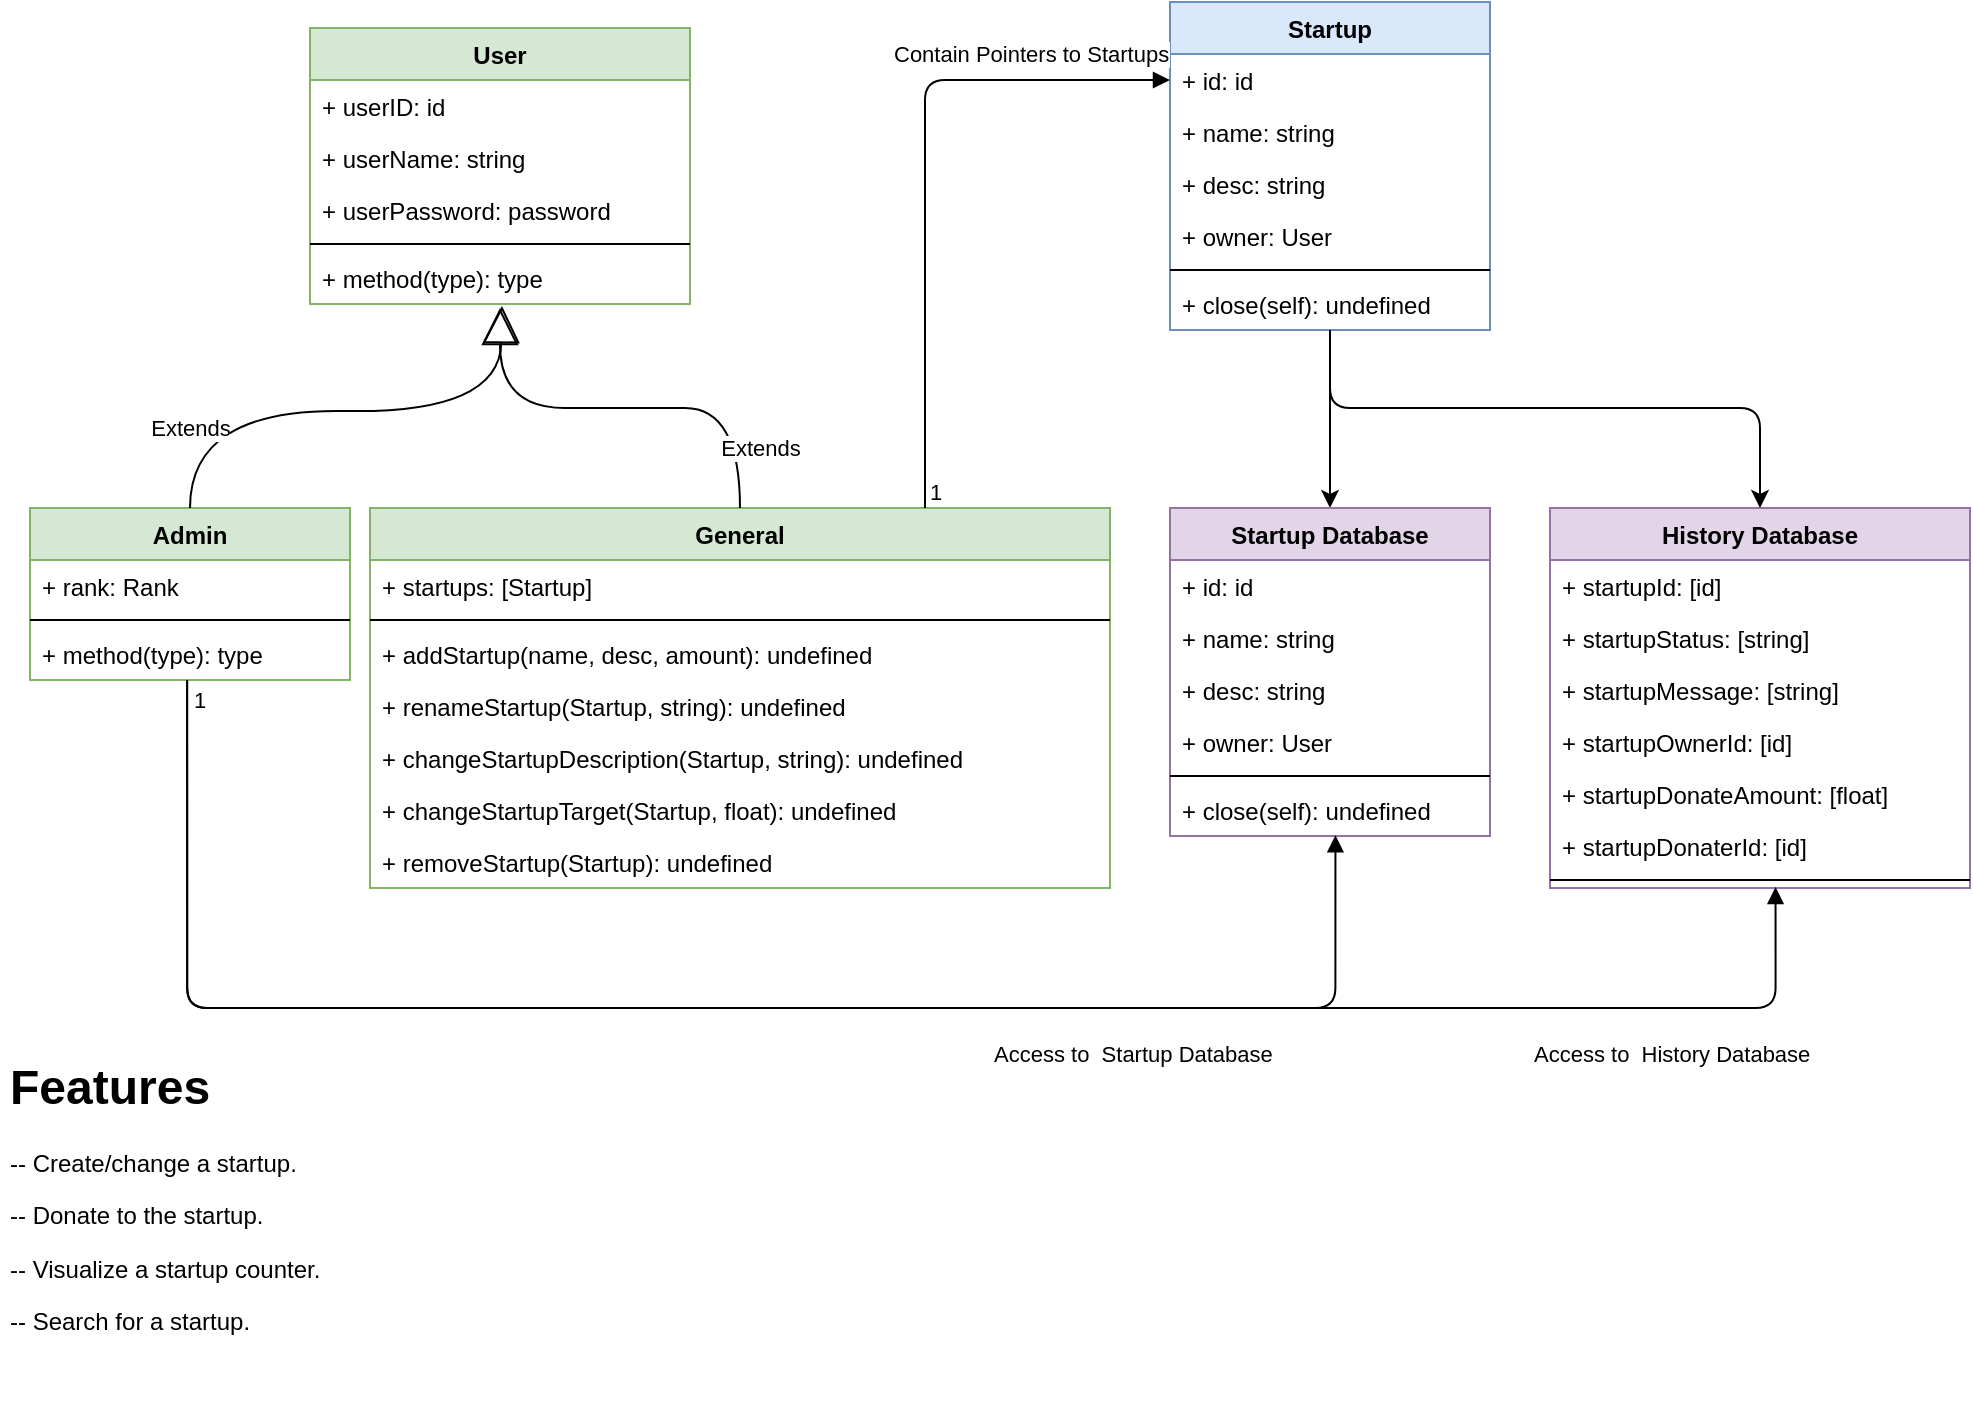 <mxfile version="14.9.5" type="github">
  <diagram id="58TRtbQrkcwUEDAv9o-s" name="Page-1">
    <mxGraphModel dx="1594" dy="900" grid="1" gridSize="10" guides="1" tooltips="1" connect="1" arrows="1" fold="1" page="1" pageScale="1" pageWidth="1100" pageHeight="850" math="0" shadow="0">
      <root>
        <mxCell id="0" />
        <mxCell id="1" parent="0" />
        <mxCell id="E2OSBhIwgBb20oigdG5U-6" value="User&#xa;" style="swimlane;fontStyle=1;align=center;verticalAlign=top;childLayout=stackLayout;horizontal=1;startSize=26;horizontalStack=0;resizeParent=1;resizeParentMax=0;resizeLast=0;collapsible=1;marginBottom=0;fillColor=#d5e8d4;strokeColor=#82b366;" vertex="1" parent="1">
          <mxGeometry x="200" y="90" width="190" height="138" as="geometry" />
        </mxCell>
        <mxCell id="E2OSBhIwgBb20oigdG5U-7" value="+ userID: id" style="text;strokeColor=none;fillColor=none;align=left;verticalAlign=top;spacingLeft=4;spacingRight=4;overflow=hidden;rotatable=0;points=[[0,0.5],[1,0.5]];portConstraint=eastwest;" vertex="1" parent="E2OSBhIwgBb20oigdG5U-6">
          <mxGeometry y="26" width="190" height="26" as="geometry" />
        </mxCell>
        <mxCell id="E2OSBhIwgBb20oigdG5U-35" value="+ userName: string" style="text;strokeColor=none;fillColor=none;align=left;verticalAlign=top;spacingLeft=4;spacingRight=4;overflow=hidden;rotatable=0;points=[[0,0.5],[1,0.5]];portConstraint=eastwest;" vertex="1" parent="E2OSBhIwgBb20oigdG5U-6">
          <mxGeometry y="52" width="190" height="26" as="geometry" />
        </mxCell>
        <mxCell id="E2OSBhIwgBb20oigdG5U-37" value="+ userPassword: password" style="text;strokeColor=none;fillColor=none;align=left;verticalAlign=top;spacingLeft=4;spacingRight=4;overflow=hidden;rotatable=0;points=[[0,0.5],[1,0.5]];portConstraint=eastwest;" vertex="1" parent="E2OSBhIwgBb20oigdG5U-6">
          <mxGeometry y="78" width="190" height="26" as="geometry" />
        </mxCell>
        <mxCell id="E2OSBhIwgBb20oigdG5U-8" value="" style="line;strokeWidth=1;fillColor=none;align=left;verticalAlign=middle;spacingTop=-1;spacingLeft=3;spacingRight=3;rotatable=0;labelPosition=right;points=[];portConstraint=eastwest;" vertex="1" parent="E2OSBhIwgBb20oigdG5U-6">
          <mxGeometry y="104" width="190" height="8" as="geometry" />
        </mxCell>
        <mxCell id="E2OSBhIwgBb20oigdG5U-9" value="+ method(type): type" style="text;strokeColor=none;fillColor=none;align=left;verticalAlign=top;spacingLeft=4;spacingRight=4;overflow=hidden;rotatable=0;points=[[0,0.5],[1,0.5]];portConstraint=eastwest;" vertex="1" parent="E2OSBhIwgBb20oigdG5U-6">
          <mxGeometry y="112" width="190" height="26" as="geometry" />
        </mxCell>
        <mxCell id="E2OSBhIwgBb20oigdG5U-11" value="General&#xa;" style="swimlane;fontStyle=1;align=center;verticalAlign=top;childLayout=stackLayout;horizontal=1;startSize=26;horizontalStack=0;resizeParent=1;resizeParentMax=0;resizeLast=0;collapsible=1;marginBottom=0;fillColor=#d5e8d4;strokeColor=#82b366;" vertex="1" parent="1">
          <mxGeometry x="230" y="330" width="370" height="190" as="geometry" />
        </mxCell>
        <mxCell id="E2OSBhIwgBb20oigdG5U-12" value="+ startups: [Startup]" style="text;strokeColor=none;fillColor=none;align=left;verticalAlign=top;spacingLeft=4;spacingRight=4;overflow=hidden;rotatable=0;points=[[0,0.5],[1,0.5]];portConstraint=eastwest;" vertex="1" parent="E2OSBhIwgBb20oigdG5U-11">
          <mxGeometry y="26" width="370" height="26" as="geometry" />
        </mxCell>
        <mxCell id="E2OSBhIwgBb20oigdG5U-13" value="" style="line;strokeWidth=1;fillColor=none;align=left;verticalAlign=middle;spacingTop=-1;spacingLeft=3;spacingRight=3;rotatable=0;labelPosition=right;points=[];portConstraint=eastwest;" vertex="1" parent="E2OSBhIwgBb20oigdG5U-11">
          <mxGeometry y="52" width="370" height="8" as="geometry" />
        </mxCell>
        <mxCell id="E2OSBhIwgBb20oigdG5U-14" value="+ addStartup(name, desc, amount): undefined" style="text;strokeColor=none;fillColor=none;align=left;verticalAlign=top;spacingLeft=4;spacingRight=4;overflow=hidden;rotatable=0;points=[[0,0.5],[1,0.5]];portConstraint=eastwest;" vertex="1" parent="E2OSBhIwgBb20oigdG5U-11">
          <mxGeometry y="60" width="370" height="26" as="geometry" />
        </mxCell>
        <mxCell id="E2OSBhIwgBb20oigdG5U-38" value="+ renameStartup(Startup, string): undefined" style="text;strokeColor=none;fillColor=none;align=left;verticalAlign=top;spacingLeft=4;spacingRight=4;overflow=hidden;rotatable=0;points=[[0,0.5],[1,0.5]];portConstraint=eastwest;" vertex="1" parent="E2OSBhIwgBb20oigdG5U-11">
          <mxGeometry y="86" width="370" height="26" as="geometry" />
        </mxCell>
        <mxCell id="E2OSBhIwgBb20oigdG5U-59" value="+ changeStartupDescription(Startup, string): undefined" style="text;strokeColor=none;fillColor=none;align=left;verticalAlign=top;spacingLeft=4;spacingRight=4;overflow=hidden;rotatable=0;points=[[0,0.5],[1,0.5]];portConstraint=eastwest;" vertex="1" parent="E2OSBhIwgBb20oigdG5U-11">
          <mxGeometry y="112" width="370" height="26" as="geometry" />
        </mxCell>
        <mxCell id="E2OSBhIwgBb20oigdG5U-60" value="+ changeStartupTarget(Startup, float): undefined" style="text;strokeColor=none;fillColor=none;align=left;verticalAlign=top;spacingLeft=4;spacingRight=4;overflow=hidden;rotatable=0;points=[[0,0.5],[1,0.5]];portConstraint=eastwest;" vertex="1" parent="E2OSBhIwgBb20oigdG5U-11">
          <mxGeometry y="138" width="370" height="26" as="geometry" />
        </mxCell>
        <mxCell id="E2OSBhIwgBb20oigdG5U-39" value="+ removeStartup(Startup): undefined" style="text;strokeColor=none;fillColor=none;align=left;verticalAlign=top;spacingLeft=4;spacingRight=4;overflow=hidden;rotatable=0;points=[[0,0.5],[1,0.5]];portConstraint=eastwest;" vertex="1" parent="E2OSBhIwgBb20oigdG5U-11">
          <mxGeometry y="164" width="370" height="26" as="geometry" />
        </mxCell>
        <mxCell id="E2OSBhIwgBb20oigdG5U-15" value="Admin&#xa;" style="swimlane;fontStyle=1;align=center;verticalAlign=top;childLayout=stackLayout;horizontal=1;startSize=26;horizontalStack=0;resizeParent=1;resizeParentMax=0;resizeLast=0;collapsible=1;marginBottom=0;fillColor=#d5e8d4;strokeColor=#82b366;" vertex="1" parent="1">
          <mxGeometry x="60" y="330" width="160" height="86" as="geometry" />
        </mxCell>
        <mxCell id="E2OSBhIwgBb20oigdG5U-16" value="+ rank: Rank" style="text;strokeColor=none;fillColor=none;align=left;verticalAlign=top;spacingLeft=4;spacingRight=4;overflow=hidden;rotatable=0;points=[[0,0.5],[1,0.5]];portConstraint=eastwest;" vertex="1" parent="E2OSBhIwgBb20oigdG5U-15">
          <mxGeometry y="26" width="160" height="26" as="geometry" />
        </mxCell>
        <mxCell id="E2OSBhIwgBb20oigdG5U-17" value="" style="line;strokeWidth=1;fillColor=none;align=left;verticalAlign=middle;spacingTop=-1;spacingLeft=3;spacingRight=3;rotatable=0;labelPosition=right;points=[];portConstraint=eastwest;" vertex="1" parent="E2OSBhIwgBb20oigdG5U-15">
          <mxGeometry y="52" width="160" height="8" as="geometry" />
        </mxCell>
        <mxCell id="E2OSBhIwgBb20oigdG5U-18" value="+ method(type): type" style="text;strokeColor=none;fillColor=none;align=left;verticalAlign=top;spacingLeft=4;spacingRight=4;overflow=hidden;rotatable=0;points=[[0,0.5],[1,0.5]];portConstraint=eastwest;" vertex="1" parent="E2OSBhIwgBb20oigdG5U-15">
          <mxGeometry y="60" width="160" height="26" as="geometry" />
        </mxCell>
        <mxCell id="E2OSBhIwgBb20oigdG5U-24" value="Extends" style="endArrow=block;endSize=16;endFill=0;html=1;exitX=0.5;exitY=0;exitDx=0;exitDy=0;curved=1;" edge="1" parent="1" source="E2OSBhIwgBb20oigdG5U-15">
          <mxGeometry x="-0.615" y="-10" width="160" relative="1" as="geometry">
            <mxPoint x="70" y="150" as="sourcePoint" />
            <mxPoint x="296" y="229" as="targetPoint" />
            <Array as="points">
              <mxPoint x="140" y="280" />
              <mxPoint x="295" y="283" />
            </Array>
            <mxPoint as="offset" />
          </mxGeometry>
        </mxCell>
        <mxCell id="E2OSBhIwgBb20oigdG5U-25" value="Extends" style="endArrow=block;endSize=16;endFill=0;html=1;exitX=0.5;exitY=0;exitDx=0;exitDy=0;curved=1;" edge="1" parent="1" source="E2OSBhIwgBb20oigdG5U-11">
          <mxGeometry x="-0.721" y="-10" width="160" relative="1" as="geometry">
            <mxPoint x="310" y="260" as="sourcePoint" />
            <mxPoint x="295" y="230" as="targetPoint" />
            <Array as="points">
              <mxPoint x="415" y="280" />
              <mxPoint x="360" y="280" />
              <mxPoint x="295" y="280" />
            </Array>
            <mxPoint as="offset" />
          </mxGeometry>
        </mxCell>
        <mxCell id="E2OSBhIwgBb20oigdG5U-68" value="" style="edgeStyle=orthogonalEdgeStyle;rounded=0;orthogonalLoop=1;jettySize=auto;html=1;" edge="1" parent="1" source="E2OSBhIwgBb20oigdG5U-40" target="E2OSBhIwgBb20oigdG5U-61">
          <mxGeometry relative="1" as="geometry" />
        </mxCell>
        <mxCell id="E2OSBhIwgBb20oigdG5U-40" value="Startup" style="swimlane;fontStyle=1;align=center;verticalAlign=top;childLayout=stackLayout;horizontal=1;startSize=26;horizontalStack=0;resizeParent=1;resizeParentMax=0;resizeLast=0;collapsible=1;marginBottom=0;fillColor=#dae8fc;strokeColor=#6c8ebf;" vertex="1" parent="1">
          <mxGeometry x="630" y="77" width="160" height="164" as="geometry">
            <mxRectangle x="560" y="80" width="80" height="26" as="alternateBounds" />
          </mxGeometry>
        </mxCell>
        <mxCell id="E2OSBhIwgBb20oigdG5U-41" value="+ id: id" style="text;strokeColor=none;fillColor=none;align=left;verticalAlign=top;spacingLeft=4;spacingRight=4;overflow=hidden;rotatable=0;points=[[0,0.5],[1,0.5]];portConstraint=eastwest;" vertex="1" parent="E2OSBhIwgBb20oigdG5U-40">
          <mxGeometry y="26" width="160" height="26" as="geometry" />
        </mxCell>
        <mxCell id="E2OSBhIwgBb20oigdG5U-44" value="+ name: string" style="text;strokeColor=none;fillColor=none;align=left;verticalAlign=top;spacingLeft=4;spacingRight=4;overflow=hidden;rotatable=0;points=[[0,0.5],[1,0.5]];portConstraint=eastwest;" vertex="1" parent="E2OSBhIwgBb20oigdG5U-40">
          <mxGeometry y="52" width="160" height="26" as="geometry" />
        </mxCell>
        <mxCell id="E2OSBhIwgBb20oigdG5U-45" value="+ desc: string" style="text;strokeColor=none;fillColor=none;align=left;verticalAlign=top;spacingLeft=4;spacingRight=4;overflow=hidden;rotatable=0;points=[[0,0.5],[1,0.5]];portConstraint=eastwest;" vertex="1" parent="E2OSBhIwgBb20oigdG5U-40">
          <mxGeometry y="78" width="160" height="26" as="geometry" />
        </mxCell>
        <mxCell id="E2OSBhIwgBb20oigdG5U-46" value="+ owner: User" style="text;strokeColor=none;fillColor=none;align=left;verticalAlign=top;spacingLeft=4;spacingRight=4;overflow=hidden;rotatable=0;points=[[0,0.5],[1,0.5]];portConstraint=eastwest;" vertex="1" parent="E2OSBhIwgBb20oigdG5U-40">
          <mxGeometry y="104" width="160" height="26" as="geometry" />
        </mxCell>
        <mxCell id="E2OSBhIwgBb20oigdG5U-42" value="" style="line;strokeWidth=1;fillColor=none;align=left;verticalAlign=middle;spacingTop=-1;spacingLeft=3;spacingRight=3;rotatable=0;labelPosition=right;points=[];portConstraint=eastwest;" vertex="1" parent="E2OSBhIwgBb20oigdG5U-40">
          <mxGeometry y="130" width="160" height="8" as="geometry" />
        </mxCell>
        <mxCell id="E2OSBhIwgBb20oigdG5U-43" value="+ close(self): undefined" style="text;strokeColor=none;fillColor=none;align=left;verticalAlign=top;spacingLeft=4;spacingRight=4;overflow=hidden;rotatable=0;points=[[0,0.5],[1,0.5]];portConstraint=eastwest;" vertex="1" parent="E2OSBhIwgBb20oigdG5U-40">
          <mxGeometry y="138" width="160" height="26" as="geometry" />
        </mxCell>
        <mxCell id="E2OSBhIwgBb20oigdG5U-48" value="History Database" style="swimlane;fontStyle=1;align=center;verticalAlign=top;childLayout=stackLayout;horizontal=1;startSize=26;horizontalStack=0;resizeParent=1;resizeParentMax=0;resizeLast=0;collapsible=1;marginBottom=0;fillColor=#e1d5e7;strokeColor=#9673a6;" vertex="1" parent="1">
          <mxGeometry x="820" y="330" width="210" height="190" as="geometry" />
        </mxCell>
        <mxCell id="E2OSBhIwgBb20oigdG5U-49" value="+ startupId: [id]" style="text;strokeColor=none;fillColor=none;align=left;verticalAlign=top;spacingLeft=4;spacingRight=4;overflow=hidden;rotatable=0;points=[[0,0.5],[1,0.5]];portConstraint=eastwest;" vertex="1" parent="E2OSBhIwgBb20oigdG5U-48">
          <mxGeometry y="26" width="210" height="26" as="geometry" />
        </mxCell>
        <mxCell id="E2OSBhIwgBb20oigdG5U-52" value="+ startupStatus: [string]" style="text;strokeColor=none;fillColor=none;align=left;verticalAlign=top;spacingLeft=4;spacingRight=4;overflow=hidden;rotatable=0;points=[[0,0.5],[1,0.5]];portConstraint=eastwest;" vertex="1" parent="E2OSBhIwgBb20oigdG5U-48">
          <mxGeometry y="52" width="210" height="26" as="geometry" />
        </mxCell>
        <mxCell id="E2OSBhIwgBb20oigdG5U-53" value="+ startupMessage: [string]" style="text;strokeColor=none;fillColor=none;align=left;verticalAlign=top;spacingLeft=4;spacingRight=4;overflow=hidden;rotatable=0;points=[[0,0.5],[1,0.5]];portConstraint=eastwest;" vertex="1" parent="E2OSBhIwgBb20oigdG5U-48">
          <mxGeometry y="78" width="210" height="26" as="geometry" />
        </mxCell>
        <mxCell id="E2OSBhIwgBb20oigdG5U-54" value="+ startupOwnerId: [id]" style="text;strokeColor=none;fillColor=none;align=left;verticalAlign=top;spacingLeft=4;spacingRight=4;overflow=hidden;rotatable=0;points=[[0,0.5],[1,0.5]];portConstraint=eastwest;" vertex="1" parent="E2OSBhIwgBb20oigdG5U-48">
          <mxGeometry y="104" width="210" height="26" as="geometry" />
        </mxCell>
        <mxCell id="E2OSBhIwgBb20oigdG5U-55" value="+ startupDonateAmount: [float]" style="text;strokeColor=none;fillColor=none;align=left;verticalAlign=top;spacingLeft=4;spacingRight=4;overflow=hidden;rotatable=0;points=[[0,0.5],[1,0.5]];portConstraint=eastwest;" vertex="1" parent="E2OSBhIwgBb20oigdG5U-48">
          <mxGeometry y="130" width="210" height="26" as="geometry" />
        </mxCell>
        <mxCell id="E2OSBhIwgBb20oigdG5U-56" value="+ startupDonaterId: [id]" style="text;strokeColor=none;fillColor=none;align=left;verticalAlign=top;spacingLeft=4;spacingRight=4;overflow=hidden;rotatable=0;points=[[0,0.5],[1,0.5]];portConstraint=eastwest;" vertex="1" parent="E2OSBhIwgBb20oigdG5U-48">
          <mxGeometry y="156" width="210" height="26" as="geometry" />
        </mxCell>
        <mxCell id="E2OSBhIwgBb20oigdG5U-50" value="" style="line;strokeWidth=1;fillColor=none;align=left;verticalAlign=middle;spacingTop=-1;spacingLeft=3;spacingRight=3;rotatable=0;labelPosition=right;points=[];portConstraint=eastwest;" vertex="1" parent="E2OSBhIwgBb20oigdG5U-48">
          <mxGeometry y="182" width="210" height="8" as="geometry" />
        </mxCell>
        <mxCell id="E2OSBhIwgBb20oigdG5U-57" value="&lt;div&gt;Contain Pointers to Startups&lt;/div&gt;" style="endArrow=block;endFill=1;html=1;edgeStyle=orthogonalEdgeStyle;align=left;verticalAlign=top;exitX=0.75;exitY=0;exitDx=0;exitDy=0;entryX=0;entryY=0.5;entryDx=0;entryDy=0;" edge="1" parent="1" source="E2OSBhIwgBb20oigdG5U-11" target="E2OSBhIwgBb20oigdG5U-41">
          <mxGeometry x="0.272" y="31" relative="1" as="geometry">
            <mxPoint x="450" y="290" as="sourcePoint" />
            <mxPoint x="610" y="290" as="targetPoint" />
            <mxPoint x="-18" y="5" as="offset" />
          </mxGeometry>
        </mxCell>
        <mxCell id="E2OSBhIwgBb20oigdG5U-58" value="1" style="edgeLabel;resizable=0;html=1;align=left;verticalAlign=bottom;" connectable="0" vertex="1" parent="E2OSBhIwgBb20oigdG5U-57">
          <mxGeometry x="-1" relative="1" as="geometry" />
        </mxCell>
        <mxCell id="E2OSBhIwgBb20oigdG5U-61" value="Startup Database" style="swimlane;fontStyle=1;align=center;verticalAlign=top;childLayout=stackLayout;horizontal=1;startSize=26;horizontalStack=0;resizeParent=1;resizeParentMax=0;resizeLast=0;collapsible=1;marginBottom=0;fillColor=#e1d5e7;strokeColor=#9673a6;" vertex="1" parent="1">
          <mxGeometry x="630" y="330" width="160" height="164" as="geometry">
            <mxRectangle x="560" y="80" width="80" height="26" as="alternateBounds" />
          </mxGeometry>
        </mxCell>
        <mxCell id="E2OSBhIwgBb20oigdG5U-62" value="+ id: id" style="text;strokeColor=none;fillColor=none;align=left;verticalAlign=top;spacingLeft=4;spacingRight=4;overflow=hidden;rotatable=0;points=[[0,0.5],[1,0.5]];portConstraint=eastwest;" vertex="1" parent="E2OSBhIwgBb20oigdG5U-61">
          <mxGeometry y="26" width="160" height="26" as="geometry" />
        </mxCell>
        <mxCell id="E2OSBhIwgBb20oigdG5U-63" value="+ name: string" style="text;strokeColor=none;fillColor=none;align=left;verticalAlign=top;spacingLeft=4;spacingRight=4;overflow=hidden;rotatable=0;points=[[0,0.5],[1,0.5]];portConstraint=eastwest;" vertex="1" parent="E2OSBhIwgBb20oigdG5U-61">
          <mxGeometry y="52" width="160" height="26" as="geometry" />
        </mxCell>
        <mxCell id="E2OSBhIwgBb20oigdG5U-64" value="+ desc: string" style="text;strokeColor=none;fillColor=none;align=left;verticalAlign=top;spacingLeft=4;spacingRight=4;overflow=hidden;rotatable=0;points=[[0,0.5],[1,0.5]];portConstraint=eastwest;" vertex="1" parent="E2OSBhIwgBb20oigdG5U-61">
          <mxGeometry y="78" width="160" height="26" as="geometry" />
        </mxCell>
        <mxCell id="E2OSBhIwgBb20oigdG5U-65" value="+ owner: User" style="text;strokeColor=none;fillColor=none;align=left;verticalAlign=top;spacingLeft=4;spacingRight=4;overflow=hidden;rotatable=0;points=[[0,0.5],[1,0.5]];portConstraint=eastwest;" vertex="1" parent="E2OSBhIwgBb20oigdG5U-61">
          <mxGeometry y="104" width="160" height="26" as="geometry" />
        </mxCell>
        <mxCell id="E2OSBhIwgBb20oigdG5U-66" value="" style="line;strokeWidth=1;fillColor=none;align=left;verticalAlign=middle;spacingTop=-1;spacingLeft=3;spacingRight=3;rotatable=0;labelPosition=right;points=[];portConstraint=eastwest;" vertex="1" parent="E2OSBhIwgBb20oigdG5U-61">
          <mxGeometry y="130" width="160" height="8" as="geometry" />
        </mxCell>
        <mxCell id="E2OSBhIwgBb20oigdG5U-67" value="+ close(self): undefined" style="text;strokeColor=none;fillColor=none;align=left;verticalAlign=top;spacingLeft=4;spacingRight=4;overflow=hidden;rotatable=0;points=[[0,0.5],[1,0.5]];portConstraint=eastwest;" vertex="1" parent="E2OSBhIwgBb20oigdG5U-61">
          <mxGeometry y="138" width="160" height="26" as="geometry" />
        </mxCell>
        <mxCell id="E2OSBhIwgBb20oigdG5U-71" value="" style="orthogonalLoop=1;jettySize=auto;html=1;entryX=0.5;entryY=0;entryDx=0;entryDy=0;rounded=1;" edge="1" parent="1" source="E2OSBhIwgBb20oigdG5U-40" target="E2OSBhIwgBb20oigdG5U-48">
          <mxGeometry relative="1" as="geometry">
            <mxPoint x="710.0" y="241" as="sourcePoint" />
            <mxPoint x="710.0" y="330" as="targetPoint" />
            <Array as="points">
              <mxPoint x="710" y="280" />
              <mxPoint x="925" y="280" />
            </Array>
          </mxGeometry>
        </mxCell>
        <mxCell id="E2OSBhIwgBb20oigdG5U-72" value="Access to&amp;nbsp; Startup Database" style="endArrow=block;endFill=1;html=1;edgeStyle=orthogonalEdgeStyle;align=left;verticalAlign=top;entryX=0.517;entryY=0.987;entryDx=0;entryDy=0;entryPerimeter=0;exitX=0.491;exitY=1.006;exitDx=0;exitDy=0;exitPerimeter=0;" edge="1" parent="1" source="E2OSBhIwgBb20oigdG5U-18" target="E2OSBhIwgBb20oigdG5U-67">
          <mxGeometry x="0.371" y="-10" relative="1" as="geometry">
            <mxPoint x="230" y="590" as="sourcePoint" />
            <mxPoint x="390" y="590" as="targetPoint" />
            <Array as="points">
              <mxPoint x="139" y="580" />
              <mxPoint x="713" y="580" />
            </Array>
            <mxPoint as="offset" />
          </mxGeometry>
        </mxCell>
        <mxCell id="E2OSBhIwgBb20oigdG5U-73" value="1" style="edgeLabel;resizable=0;html=1;align=left;verticalAlign=bottom;" connectable="0" vertex="1" parent="E2OSBhIwgBb20oigdG5U-72">
          <mxGeometry x="-1" relative="1" as="geometry">
            <mxPoint x="1" y="18" as="offset" />
          </mxGeometry>
        </mxCell>
        <mxCell id="E2OSBhIwgBb20oigdG5U-74" value="Access to&amp;nbsp; History Database" style="endArrow=block;endFill=1;html=1;edgeStyle=orthogonalEdgeStyle;align=left;verticalAlign=top;entryX=0.537;entryY=0.938;entryDx=0;entryDy=0;entryPerimeter=0;exitX=0.491;exitY=1.006;exitDx=0;exitDy=0;exitPerimeter=0;" edge="1" parent="1" source="E2OSBhIwgBb20oigdG5U-18" target="E2OSBhIwgBb20oigdG5U-50">
          <mxGeometry x="0.64" y="-10" relative="1" as="geometry">
            <mxPoint x="138.56" y="416.156" as="sourcePoint" />
            <mxPoint x="712.72" y="493.662" as="targetPoint" />
            <Array as="points">
              <mxPoint x="139" y="580" />
              <mxPoint x="933" y="580" />
            </Array>
            <mxPoint as="offset" />
          </mxGeometry>
        </mxCell>
        <mxCell id="E2OSBhIwgBb20oigdG5U-75" value="1" style="edgeLabel;resizable=0;html=1;align=left;verticalAlign=bottom;" connectable="0" vertex="1" parent="E2OSBhIwgBb20oigdG5U-74">
          <mxGeometry x="-1" relative="1" as="geometry">
            <mxPoint x="1" y="18" as="offset" />
          </mxGeometry>
        </mxCell>
        <mxCell id="E2OSBhIwgBb20oigdG5U-76" value="&lt;h1&gt;Features&lt;/h1&gt;&lt;p&gt;-- Create/change a startup.&lt;/p&gt;&lt;p&gt;-- Donate to the startup.&lt;/p&gt;&lt;p&gt;-- Visualize a startup counter.&lt;br&gt;&lt;/p&gt;&lt;div&gt;-- Search for a startup.&lt;/div&gt;&lt;div&gt;&lt;br&gt;&lt;/div&gt;" style="text;html=1;strokeColor=none;fillColor=none;spacing=5;spacingTop=-20;whiteSpace=wrap;overflow=hidden;rounded=0;" vertex="1" parent="1">
          <mxGeometry x="45" y="600" width="255" height="180" as="geometry" />
        </mxCell>
      </root>
    </mxGraphModel>
  </diagram>
</mxfile>
